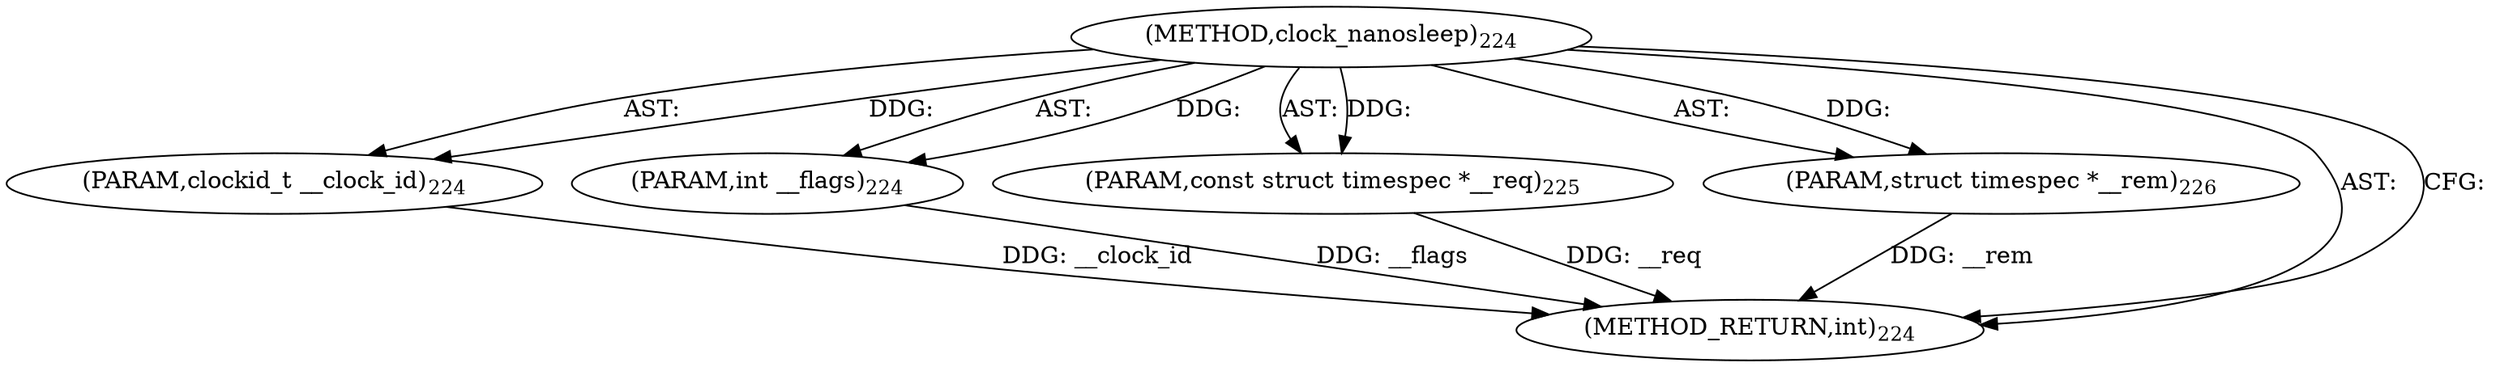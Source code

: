 digraph "clock_nanosleep" {  
"7984" [label = <(METHOD,clock_nanosleep)<SUB>224</SUB>> ]
"7985" [label = <(PARAM,clockid_t __clock_id)<SUB>224</SUB>> ]
"7986" [label = <(PARAM,int __flags)<SUB>224</SUB>> ]
"7987" [label = <(PARAM,const struct timespec *__req)<SUB>225</SUB>> ]
"7988" [label = <(PARAM,struct timespec *__rem)<SUB>226</SUB>> ]
"7989" [label = <(METHOD_RETURN,int)<SUB>224</SUB>> ]
  "7984" -> "7985"  [ label = "AST: "] 
  "7984" -> "7986"  [ label = "AST: "] 
  "7984" -> "7987"  [ label = "AST: "] 
  "7984" -> "7988"  [ label = "AST: "] 
  "7984" -> "7989"  [ label = "AST: "] 
  "7984" -> "7989"  [ label = "CFG: "] 
  "7985" -> "7989"  [ label = "DDG: __clock_id"] 
  "7986" -> "7989"  [ label = "DDG: __flags"] 
  "7987" -> "7989"  [ label = "DDG: __req"] 
  "7988" -> "7989"  [ label = "DDG: __rem"] 
  "7984" -> "7985"  [ label = "DDG: "] 
  "7984" -> "7986"  [ label = "DDG: "] 
  "7984" -> "7987"  [ label = "DDG: "] 
  "7984" -> "7988"  [ label = "DDG: "] 
}
